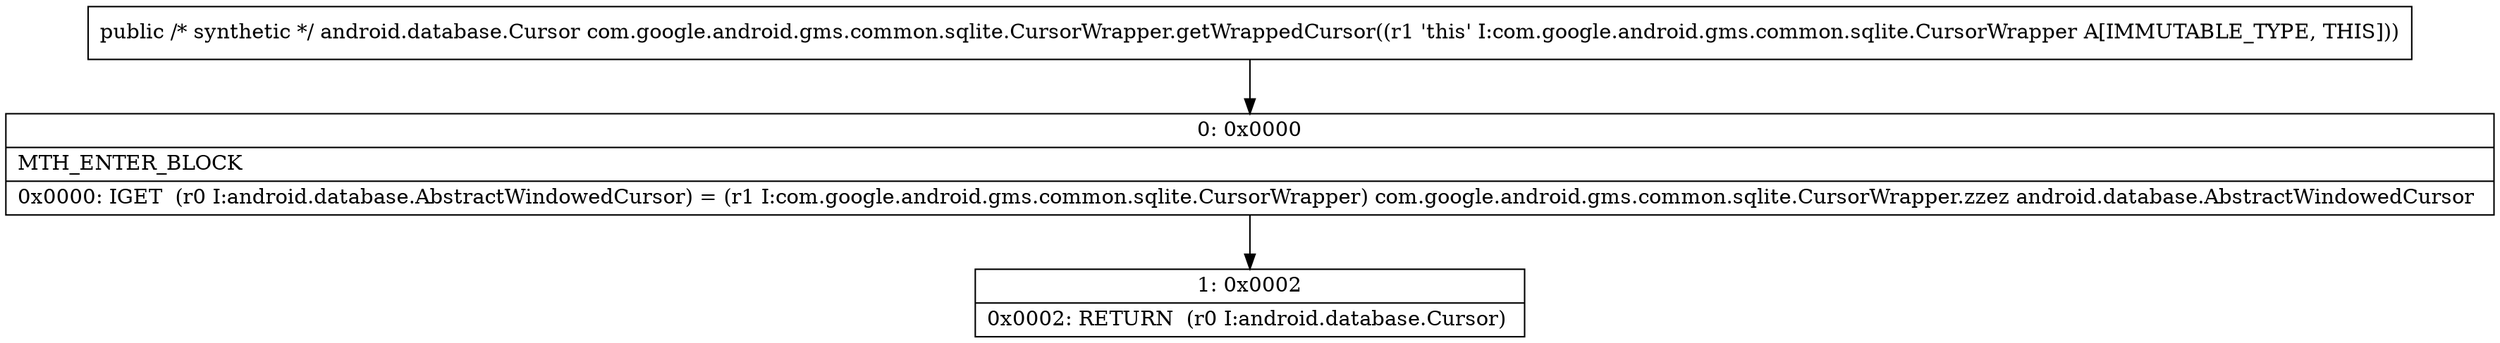 digraph "CFG forcom.google.android.gms.common.sqlite.CursorWrapper.getWrappedCursor()Landroid\/database\/Cursor;" {
Node_0 [shape=record,label="{0\:\ 0x0000|MTH_ENTER_BLOCK\l|0x0000: IGET  (r0 I:android.database.AbstractWindowedCursor) = (r1 I:com.google.android.gms.common.sqlite.CursorWrapper) com.google.android.gms.common.sqlite.CursorWrapper.zzez android.database.AbstractWindowedCursor \l}"];
Node_1 [shape=record,label="{1\:\ 0x0002|0x0002: RETURN  (r0 I:android.database.Cursor) \l}"];
MethodNode[shape=record,label="{public \/* synthetic *\/ android.database.Cursor com.google.android.gms.common.sqlite.CursorWrapper.getWrappedCursor((r1 'this' I:com.google.android.gms.common.sqlite.CursorWrapper A[IMMUTABLE_TYPE, THIS])) }"];
MethodNode -> Node_0;
Node_0 -> Node_1;
}

